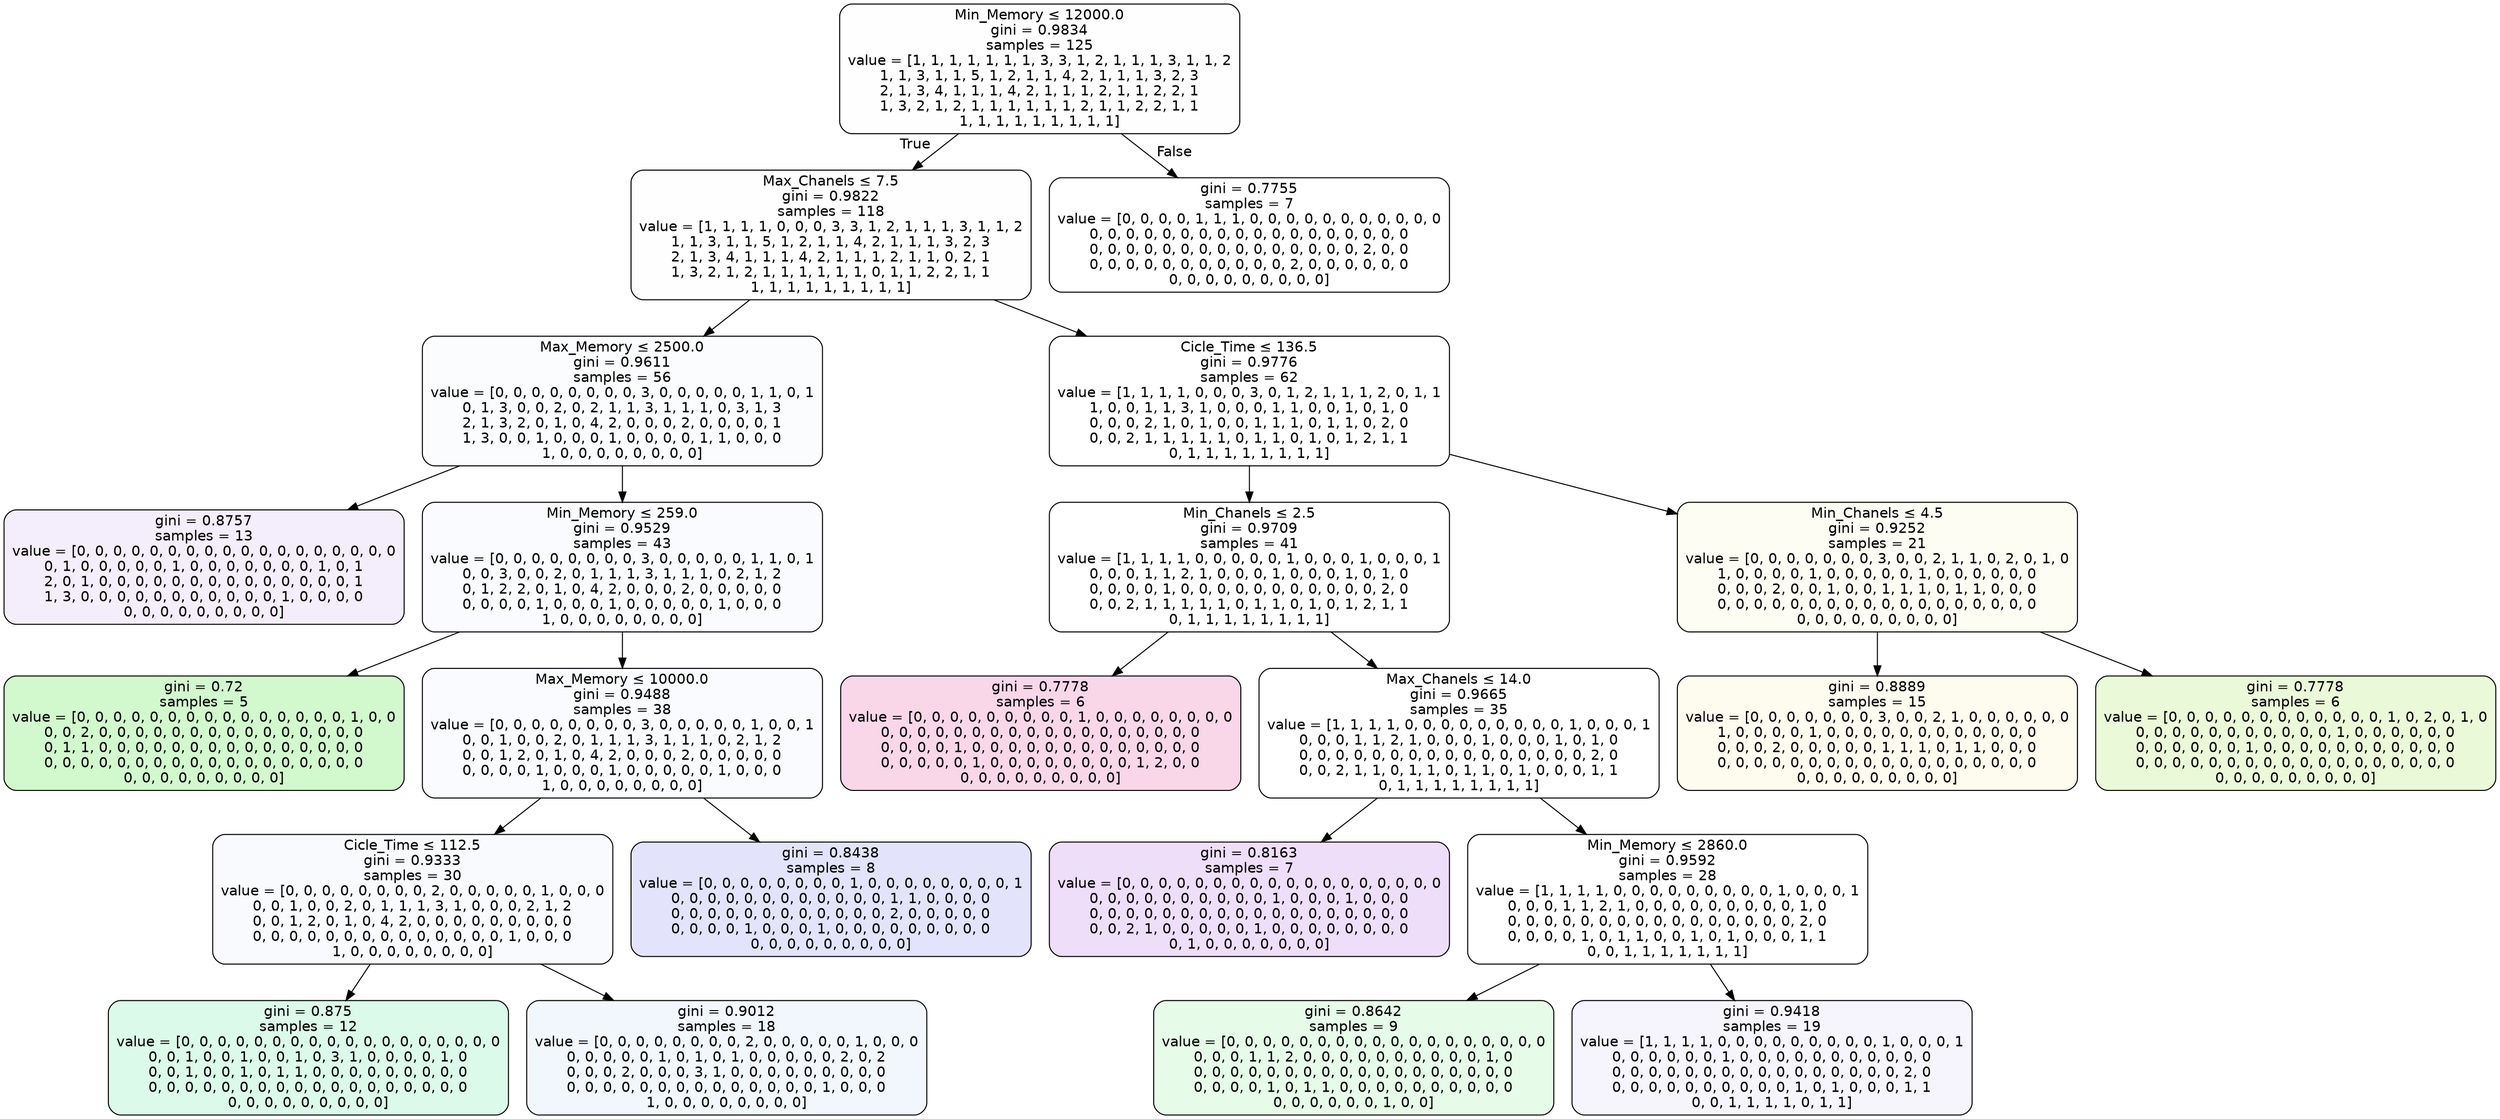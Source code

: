 digraph Tree {
node [shape=box, style="filled, rounded", color="black", fontname=helvetica] ;
edge [fontname=helvetica] ;
0 [label=<Min_Memory &le; 12000.0<br/>gini = 0.9834<br/>samples = 125<br/>value = [1, 1, 1, 1, 1, 1, 1, 3, 3, 1, 2, 1, 1, 1, 3, 1, 1, 2<br/>1, 1, 3, 1, 1, 5, 1, 2, 1, 1, 4, 2, 1, 1, 1, 3, 2, 3<br/>2, 1, 3, 4, 1, 1, 1, 4, 2, 1, 1, 1, 2, 1, 1, 2, 2, 1<br/>1, 3, 2, 1, 2, 1, 1, 1, 1, 1, 1, 2, 1, 1, 2, 2, 1, 1<br/>1, 1, 1, 1, 1, 1, 1, 1, 1]>, fillcolor="#39e54d02"] ;
1 [label=<Max_Chanels &le; 7.5<br/>gini = 0.9822<br/>samples = 118<br/>value = [1, 1, 1, 1, 0, 0, 0, 3, 3, 1, 2, 1, 1, 1, 3, 1, 1, 2<br/>1, 1, 3, 1, 1, 5, 1, 2, 1, 1, 4, 2, 1, 1, 1, 3, 2, 3<br/>2, 1, 3, 4, 1, 1, 1, 4, 2, 1, 1, 1, 2, 1, 1, 0, 2, 1<br/>1, 3, 2, 1, 2, 1, 1, 1, 1, 1, 1, 0, 1, 1, 2, 2, 1, 1<br/>1, 1, 1, 1, 1, 1, 1, 1, 1]>, fillcolor="#39e54d02"] ;
0 -> 1 [labeldistance=2.5, labelangle=45, headlabel="True"] ;
2 [label=<Max_Memory &le; 2500.0<br/>gini = 0.9611<br/>samples = 56<br/>value = [0, 0, 0, 0, 0, 0, 0, 0, 3, 0, 0, 0, 0, 0, 1, 1, 0, 1<br/>0, 1, 3, 0, 0, 2, 0, 2, 1, 1, 3, 1, 1, 1, 0, 3, 1, 3<br/>2, 1, 3, 2, 0, 1, 0, 4, 2, 0, 0, 0, 2, 0, 0, 0, 0, 1<br/>1, 3, 0, 0, 1, 0, 0, 0, 1, 0, 0, 0, 0, 1, 1, 0, 0, 0<br/>1, 0, 0, 0, 0, 0, 0, 0, 0]>, fillcolor="#397ee505"] ;
1 -> 2 ;
3 [label=<gini = 0.8757<br/>samples = 13<br/>value = [0, 0, 0, 0, 0, 0, 0, 0, 0, 0, 0, 0, 0, 0, 0, 0, 0, 0<br/>0, 1, 0, 0, 0, 0, 0, 1, 0, 0, 0, 0, 0, 0, 0, 1, 0, 1<br/>2, 0, 1, 0, 0, 0, 0, 0, 0, 0, 0, 0, 0, 0, 0, 0, 0, 1<br/>1, 3, 0, 0, 0, 0, 0, 0, 0, 0, 0, 0, 0, 1, 0, 0, 0, 0<br/>0, 0, 0, 0, 0, 0, 0, 0, 0]>, fillcolor="#8c39e517"] ;
2 -> 3 ;
4 [label=<Min_Memory &le; 259.0<br/>gini = 0.9529<br/>samples = 43<br/>value = [0, 0, 0, 0, 0, 0, 0, 0, 3, 0, 0, 0, 0, 0, 1, 1, 0, 1<br/>0, 0, 3, 0, 0, 2, 0, 1, 1, 1, 3, 1, 1, 1, 0, 2, 1, 2<br/>0, 1, 2, 2, 0, 1, 0, 4, 2, 0, 0, 0, 2, 0, 0, 0, 0, 0<br/>0, 0, 0, 0, 1, 0, 0, 0, 1, 0, 0, 0, 0, 0, 1, 0, 0, 0<br/>1, 0, 0, 0, 0, 0, 0, 0, 0]>, fillcolor="#397ee506"] ;
2 -> 4 ;
5 [label=<gini = 0.72<br/>samples = 5<br/>value = [0, 0, 0, 0, 0, 0, 0, 0, 0, 0, 0, 0, 0, 0, 0, 1, 0, 0<br/>0, 0, 2, 0, 0, 0, 0, 0, 0, 0, 0, 0, 0, 0, 0, 0, 0, 0<br/>0, 1, 1, 0, 0, 0, 0, 0, 0, 0, 0, 0, 0, 0, 0, 0, 0, 0<br/>0, 0, 0, 0, 0, 0, 0, 0, 0, 0, 0, 0, 0, 0, 0, 0, 0, 0<br/>0, 0, 0, 0, 0, 0, 0, 0, 0]>, fillcolor="#4de53940"] ;
4 -> 5 ;
6 [label=<Max_Memory &le; 10000.0<br/>gini = 0.9488<br/>samples = 38<br/>value = [0, 0, 0, 0, 0, 0, 0, 0, 3, 0, 0, 0, 0, 0, 1, 0, 0, 1<br/>0, 0, 1, 0, 0, 2, 0, 1, 1, 1, 3, 1, 1, 1, 0, 2, 1, 2<br/>0, 0, 1, 2, 0, 1, 0, 4, 2, 0, 0, 0, 2, 0, 0, 0, 0, 0<br/>0, 0, 0, 0, 1, 0, 0, 0, 1, 0, 0, 0, 0, 0, 1, 0, 0, 0<br/>1, 0, 0, 0, 0, 0, 0, 0, 0]>, fillcolor="#397ee507"] ;
4 -> 6 ;
7 [label=<Cicle_Time &le; 112.5<br/>gini = 0.9333<br/>samples = 30<br/>value = [0, 0, 0, 0, 0, 0, 0, 0, 2, 0, 0, 0, 0, 0, 1, 0, 0, 0<br/>0, 0, 1, 0, 0, 2, 0, 1, 1, 1, 3, 1, 0, 0, 0, 2, 1, 2<br/>0, 0, 1, 2, 0, 1, 0, 4, 2, 0, 0, 0, 0, 0, 0, 0, 0, 0<br/>0, 0, 0, 0, 0, 0, 0, 0, 0, 0, 0, 0, 0, 0, 1, 0, 0, 0<br/>1, 0, 0, 0, 0, 0, 0, 0, 0]>, fillcolor="#397ee509"] ;
6 -> 7 ;
8 [label=<gini = 0.875<br/>samples = 12<br/>value = [0, 0, 0, 0, 0, 0, 0, 0, 0, 0, 0, 0, 0, 0, 0, 0, 0, 0<br/>0, 0, 1, 0, 0, 1, 0, 0, 1, 0, 3, 1, 0, 0, 0, 0, 1, 0<br/>0, 0, 1, 0, 0, 1, 0, 1, 1, 0, 0, 0, 0, 0, 0, 0, 0, 0<br/>0, 0, 0, 0, 0, 0, 0, 0, 0, 0, 0, 0, 0, 0, 0, 0, 0, 0<br/>0, 0, 0, 0, 0, 0, 0, 0, 0]>, fillcolor="#39e58c2e"] ;
7 -> 8 ;
9 [label=<gini = 0.9012<br/>samples = 18<br/>value = [0, 0, 0, 0, 0, 0, 0, 0, 2, 0, 0, 0, 0, 0, 1, 0, 0, 0<br/>0, 0, 0, 0, 0, 1, 0, 1, 0, 1, 0, 0, 0, 0, 0, 2, 0, 2<br/>0, 0, 0, 2, 0, 0, 0, 3, 1, 0, 0, 0, 0, 0, 0, 0, 0, 0<br/>0, 0, 0, 0, 0, 0, 0, 0, 0, 0, 0, 0, 0, 0, 1, 0, 0, 0<br/>1, 0, 0, 0, 0, 0, 0, 0, 0]>, fillcolor="#397ee510"] ;
7 -> 9 ;
10 [label=<gini = 0.8438<br/>samples = 8<br/>value = [0, 0, 0, 0, 0, 0, 0, 0, 1, 0, 0, 0, 0, 0, 0, 0, 0, 1<br/>0, 0, 0, 0, 0, 0, 0, 0, 0, 0, 0, 0, 1, 1, 0, 0, 0, 0<br/>0, 0, 0, 0, 0, 0, 0, 0, 0, 0, 0, 0, 2, 0, 0, 0, 0, 0<br/>0, 0, 0, 0, 1, 0, 0, 0, 1, 0, 0, 0, 0, 0, 0, 0, 0, 0<br/>0, 0, 0, 0, 0, 0, 0, 0, 0]>, fillcolor="#393fe524"] ;
6 -> 10 ;
11 [label=<Cicle_Time &le; 136.5<br/>gini = 0.9776<br/>samples = 62<br/>value = [1, 1, 1, 1, 0, 0, 0, 3, 0, 1, 2, 1, 1, 1, 2, 0, 1, 1<br/>1, 0, 0, 1, 1, 3, 1, 0, 0, 0, 1, 1, 0, 0, 1, 0, 1, 0<br/>0, 0, 0, 2, 1, 0, 1, 0, 0, 1, 1, 1, 0, 1, 1, 0, 2, 0<br/>0, 0, 2, 1, 1, 1, 1, 1, 0, 1, 1, 0, 1, 0, 1, 2, 1, 1<br/>0, 1, 1, 1, 1, 1, 1, 1, 1]>, fillcolor="#e5da3900"] ;
1 -> 11 ;
12 [label=<Min_Chanels &le; 2.5<br/>gini = 0.9709<br/>samples = 41<br/>value = [1, 1, 1, 1, 0, 0, 0, 0, 0, 1, 0, 0, 0, 1, 0, 0, 0, 1<br/>0, 0, 0, 1, 1, 2, 1, 0, 0, 0, 1, 0, 0, 0, 1, 0, 1, 0<br/>0, 0, 0, 0, 1, 0, 0, 0, 0, 0, 0, 0, 0, 0, 0, 0, 2, 0<br/>0, 0, 2, 1, 1, 1, 1, 1, 0, 1, 1, 0, 1, 0, 1, 2, 1, 1<br/>0, 1, 1, 1, 1, 1, 1, 1, 1]>, fillcolor="#39e54d00"] ;
11 -> 12 ;
13 [label=<gini = 0.7778<br/>samples = 6<br/>value = [0, 0, 0, 0, 0, 0, 0, 0, 0, 1, 0, 0, 0, 0, 0, 0, 0, 0<br/>0, 0, 0, 0, 0, 0, 0, 0, 0, 0, 0, 0, 0, 0, 0, 0, 0, 0<br/>0, 0, 0, 0, 1, 0, 0, 0, 0, 0, 0, 0, 0, 0, 0, 0, 0, 0<br/>0, 0, 0, 0, 0, 1, 0, 0, 0, 0, 0, 0, 0, 0, 1, 2, 0, 0<br/>0, 0, 0, 0, 0, 0, 0, 0, 0]>, fillcolor="#e5398c33"] ;
12 -> 13 ;
14 [label=<Max_Chanels &le; 14.0<br/>gini = 0.9665<br/>samples = 35<br/>value = [1, 1, 1, 1, 0, 0, 0, 0, 0, 0, 0, 0, 0, 1, 0, 0, 0, 1<br/>0, 0, 0, 1, 1, 2, 1, 0, 0, 0, 1, 0, 0, 0, 1, 0, 1, 0<br/>0, 0, 0, 0, 0, 0, 0, 0, 0, 0, 0, 0, 0, 0, 0, 0, 2, 0<br/>0, 0, 2, 1, 1, 0, 1, 1, 0, 1, 1, 0, 1, 0, 0, 0, 1, 1<br/>0, 1, 1, 1, 1, 1, 1, 1, 1]>, fillcolor="#39e54d00"] ;
12 -> 14 ;
15 [label=<gini = 0.8163<br/>samples = 7<br/>value = [0, 0, 0, 0, 0, 0, 0, 0, 0, 0, 0, 0, 0, 0, 0, 0, 0, 0<br/>0, 0, 0, 0, 0, 0, 0, 0, 0, 0, 1, 0, 0, 0, 1, 0, 0, 0<br/>0, 0, 0, 0, 0, 0, 0, 0, 0, 0, 0, 0, 0, 0, 0, 0, 0, 0<br/>0, 0, 2, 1, 0, 0, 0, 0, 0, 1, 0, 0, 0, 0, 0, 0, 0, 0<br/>0, 1, 0, 0, 0, 0, 0, 0, 0]>, fillcolor="#9839e52a"] ;
14 -> 15 ;
16 [label=<Min_Memory &le; 2860.0<br/>gini = 0.9592<br/>samples = 28<br/>value = [1, 1, 1, 1, 0, 0, 0, 0, 0, 0, 0, 0, 0, 1, 0, 0, 0, 1<br/>0, 0, 0, 1, 1, 2, 1, 0, 0, 0, 0, 0, 0, 0, 0, 0, 1, 0<br/>0, 0, 0, 0, 0, 0, 0, 0, 0, 0, 0, 0, 0, 0, 0, 0, 2, 0<br/>0, 0, 0, 0, 1, 0, 1, 1, 0, 0, 1, 0, 1, 0, 0, 0, 1, 1<br/>0, 0, 1, 1, 1, 1, 1, 1, 1]>, fillcolor="#39e54d00"] ;
14 -> 16 ;
17 [label=<gini = 0.8642<br/>samples = 9<br/>value = [0, 0, 0, 0, 0, 0, 0, 0, 0, 0, 0, 0, 0, 0, 0, 0, 0, 0<br/>0, 0, 0, 1, 1, 2, 0, 0, 0, 0, 0, 0, 0, 0, 0, 0, 1, 0<br/>0, 0, 0, 0, 0, 0, 0, 0, 0, 0, 0, 0, 0, 0, 0, 0, 0, 0<br/>0, 0, 0, 0, 1, 0, 1, 1, 0, 0, 0, 0, 0, 0, 0, 0, 0, 0<br/>0, 0, 0, 0, 0, 0, 1, 0, 0]>, fillcolor="#39e54d20"] ;
16 -> 17 ;
18 [label=<gini = 0.9418<br/>samples = 19<br/>value = [1, 1, 1, 1, 0, 0, 0, 0, 0, 0, 0, 0, 0, 1, 0, 0, 0, 1<br/>0, 0, 0, 0, 0, 0, 1, 0, 0, 0, 0, 0, 0, 0, 0, 0, 0, 0<br/>0, 0, 0, 0, 0, 0, 0, 0, 0, 0, 0, 0, 0, 0, 0, 0, 2, 0<br/>0, 0, 0, 0, 0, 0, 0, 0, 0, 0, 1, 0, 1, 0, 0, 0, 1, 1<br/>0, 0, 1, 1, 1, 1, 0, 1, 1]>, fillcolor="#6739e50e"] ;
16 -> 18 ;
19 [label=<Min_Chanels &le; 4.5<br/>gini = 0.9252<br/>samples = 21<br/>value = [0, 0, 0, 0, 0, 0, 0, 3, 0, 0, 2, 1, 1, 0, 2, 0, 1, 0<br/>1, 0, 0, 0, 0, 1, 0, 0, 0, 0, 0, 1, 0, 0, 0, 0, 0, 0<br/>0, 0, 0, 2, 0, 0, 1, 0, 0, 1, 1, 1, 0, 1, 1, 0, 0, 0<br/>0, 0, 0, 0, 0, 0, 0, 0, 0, 0, 0, 0, 0, 0, 0, 0, 0, 0<br/>0, 0, 0, 0, 0, 0, 0, 0, 0]>, fillcolor="#e5da390d"] ;
11 -> 19 ;
20 [label=<gini = 0.8889<br/>samples = 15<br/>value = [0, 0, 0, 0, 0, 0, 0, 3, 0, 0, 2, 1, 0, 0, 0, 0, 0, 0<br/>1, 0, 0, 0, 0, 1, 0, 0, 0, 0, 0, 0, 0, 0, 0, 0, 0, 0<br/>0, 0, 0, 2, 0, 0, 0, 0, 0, 1, 1, 1, 0, 1, 1, 0, 0, 0<br/>0, 0, 0, 0, 0, 0, 0, 0, 0, 0, 0, 0, 0, 0, 0, 0, 0, 0<br/>0, 0, 0, 0, 0, 0, 0, 0, 0]>, fillcolor="#e5da3914"] ;
19 -> 20 ;
21 [label=<gini = 0.7778<br/>samples = 6<br/>value = [0, 0, 0, 0, 0, 0, 0, 0, 0, 0, 0, 0, 1, 0, 2, 0, 1, 0<br/>0, 0, 0, 0, 0, 0, 0, 0, 0, 0, 0, 1, 0, 0, 0, 0, 0, 0<br/>0, 0, 0, 0, 0, 0, 1, 0, 0, 0, 0, 0, 0, 0, 0, 0, 0, 0<br/>0, 0, 0, 0, 0, 0, 0, 0, 0, 0, 0, 0, 0, 0, 0, 0, 0, 0<br/>0, 0, 0, 0, 0, 0, 0, 0, 0]>, fillcolor="#98e53933"] ;
19 -> 21 ;
22 [label=<gini = 0.7755<br/>samples = 7<br/>value = [0, 0, 0, 0, 1, 1, 1, 0, 0, 0, 0, 0, 0, 0, 0, 0, 0, 0<br/>0, 0, 0, 0, 0, 0, 0, 0, 0, 0, 0, 0, 0, 0, 0, 0, 0, 0<br/>0, 0, 0, 0, 0, 0, 0, 0, 0, 0, 0, 0, 0, 0, 0, 2, 0, 0<br/>0, 0, 0, 0, 0, 0, 0, 0, 0, 0, 0, 2, 0, 0, 0, 0, 0, 0<br/>0, 0, 0, 0, 0, 0, 0, 0, 0]>, fillcolor="#5839e500"] ;
0 -> 22 [labeldistance=2.5, labelangle=-45, headlabel="False"] ;
}